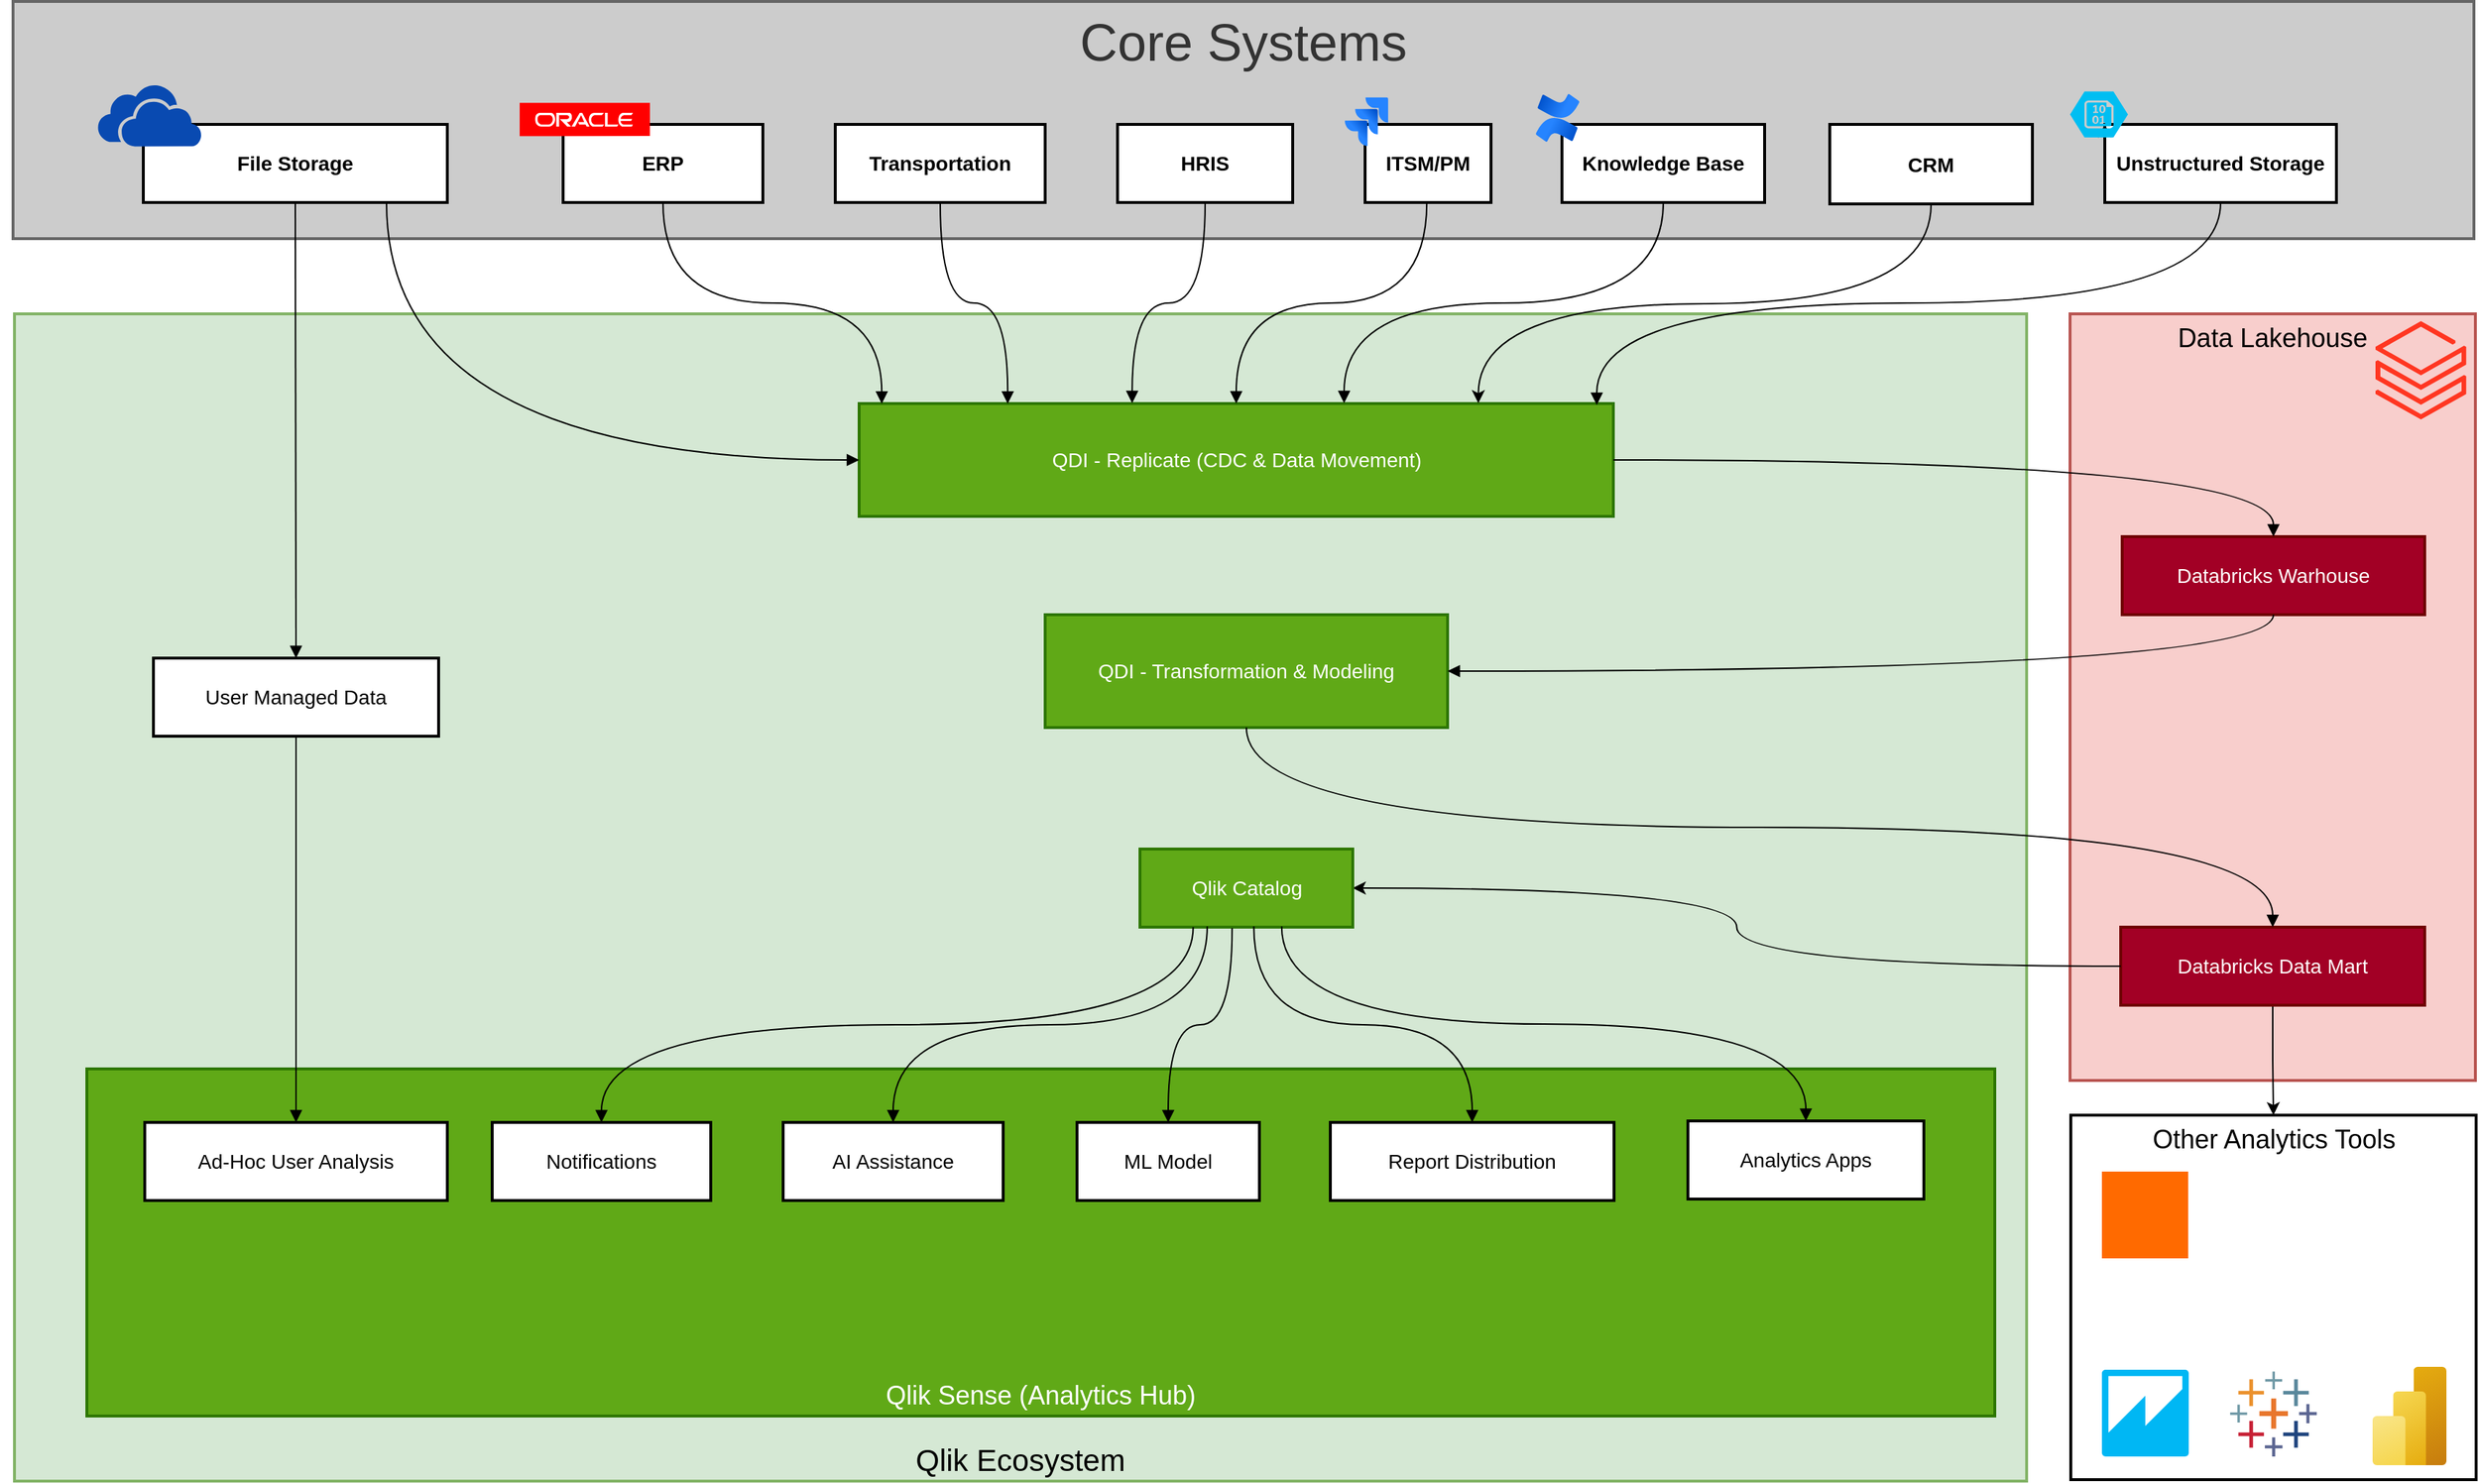 <mxfile version="26.0.10">
  <diagram name="Page-1" id="IRqg1y3KK20b3ARfhyLQ">
    <mxGraphModel dx="2209" dy="1131" grid="1" gridSize="10" guides="1" tooltips="1" connect="1" arrows="1" fold="1" page="1" pageScale="1" pageWidth="850" pageHeight="1100" math="0" shadow="0">
      <root>
        <mxCell id="0" />
        <mxCell id="1" parent="0" />
        <mxCell id="cmPMo5fRIV-NQNRW1Qi6-2" value="Qlik Ecosystem" style="whiteSpace=wrap;strokeWidth=2;align=center;verticalAlign=bottom;fontSize=21;fillColor=#d5e8d4;strokeColor=#82b366;" vertex="1" parent="1">
          <mxGeometry x="21" y="326" width="1390" height="807" as="geometry" />
        </mxCell>
        <mxCell id="cmPMo5fRIV-NQNRW1Qi6-3" value="Qlik Sense (Analytics Hub)" style="whiteSpace=wrap;strokeWidth=2;verticalAlign=bottom;fontSize=18;fillColor=#60a917;fontColor=#ffffff;strokeColor=#2D7600;" vertex="1" parent="1">
          <mxGeometry x="71" y="848" width="1318" height="240" as="geometry" />
        </mxCell>
        <mxCell id="cmPMo5fRIV-NQNRW1Qi6-4" value="Data Lakehouse" style="whiteSpace=wrap;strokeWidth=2;verticalAlign=top;fontSize=18;fillColor=#f8cecc;strokeColor=#b85450;" vertex="1" parent="1">
          <mxGeometry x="1441" y="326" width="280" height="530" as="geometry" />
        </mxCell>
        <mxCell id="cmPMo5fRIV-NQNRW1Qi6-5" value="Core Systems" style="whiteSpace=wrap;strokeWidth=2;verticalAlign=top;fontSize=36;fillColor=light-dark(#CCCCCC,#1A1A1A);strokeColor=#666666;fontColor=#333333;" vertex="1" parent="1">
          <mxGeometry x="20" y="110" width="1700" height="164" as="geometry" />
        </mxCell>
        <mxCell id="cmPMo5fRIV-NQNRW1Qi6-6" value="ERP" style="whiteSpace=wrap;strokeWidth=2;fontSize=14;fontStyle=1" vertex="1" parent="1">
          <mxGeometry x="400" y="195" width="138" height="54" as="geometry" />
        </mxCell>
        <mxCell id="cmPMo5fRIV-NQNRW1Qi6-7" value="Transportation" style="whiteSpace=wrap;strokeWidth=2;fontSize=14;fontStyle=1" vertex="1" parent="1">
          <mxGeometry x="588" y="195" width="145" height="54" as="geometry" />
        </mxCell>
        <mxCell id="cmPMo5fRIV-NQNRW1Qi6-8" value="HRIS" style="whiteSpace=wrap;strokeWidth=2;fontSize=14;fontStyle=1" vertex="1" parent="1">
          <mxGeometry x="783" y="195" width="121" height="54" as="geometry" />
        </mxCell>
        <mxCell id="cmPMo5fRIV-NQNRW1Qi6-9" value="ITSM/PM" style="whiteSpace=wrap;strokeWidth=2;fontSize=14;fontStyle=1" vertex="1" parent="1">
          <mxGeometry x="954" y="195" width="87" height="54" as="geometry" />
        </mxCell>
        <mxCell id="cmPMo5fRIV-NQNRW1Qi6-10" value="Knowledge Base" style="whiteSpace=wrap;strokeWidth=2;fontSize=14;fontStyle=1" vertex="1" parent="1">
          <mxGeometry x="1090" y="195" width="140" height="54" as="geometry" />
        </mxCell>
        <mxCell id="cmPMo5fRIV-NQNRW1Qi6-11" value="Unstructured Storage" style="whiteSpace=wrap;strokeWidth=2;fontSize=14;fontStyle=1" vertex="1" parent="1">
          <mxGeometry x="1465" y="195" width="160" height="54" as="geometry" />
        </mxCell>
        <mxCell id="cmPMo5fRIV-NQNRW1Qi6-13" value="Databricks Warhouse" style="whiteSpace=wrap;strokeWidth=2;fillColor=#a20025;fontColor=#ffffff;strokeColor=#6F0000;fontSize=14;" vertex="1" parent="1">
          <mxGeometry x="1477" y="480" width="209" height="54" as="geometry" />
        </mxCell>
        <mxCell id="cmPMo5fRIV-NQNRW1Qi6-60" style="edgeStyle=orthogonalEdgeStyle;rounded=0;orthogonalLoop=1;jettySize=auto;html=1;" edge="1" parent="1" source="cmPMo5fRIV-NQNRW1Qi6-14" target="cmPMo5fRIV-NQNRW1Qi6-57">
          <mxGeometry relative="1" as="geometry" />
        </mxCell>
        <mxCell id="cmPMo5fRIV-NQNRW1Qi6-14" value="Databricks Data Mart" style="whiteSpace=wrap;strokeWidth=2;fillColor=#a20025;fontColor=#ffffff;strokeColor=#6F0000;fontSize=14;" vertex="1" parent="1">
          <mxGeometry x="1476" y="750" width="210" height="54" as="geometry" />
        </mxCell>
        <mxCell id="cmPMo5fRIV-NQNRW1Qi6-15" value="QDI - Replicate (CDC &amp; Data Movement)" style="whiteSpace=wrap;strokeWidth=2;fillColor=#60a917;fontColor=#ffffff;strokeColor=#2D7600;fontSize=14;" vertex="1" parent="1">
          <mxGeometry x="604.5" y="388" width="521" height="78" as="geometry" />
        </mxCell>
        <mxCell id="cmPMo5fRIV-NQNRW1Qi6-45" style="edgeStyle=orthogonalEdgeStyle;rounded=0;orthogonalLoop=1;jettySize=auto;html=1;entryX=1;entryY=0.5;entryDx=0;entryDy=0;curved=1;exitX=0;exitY=0.5;exitDx=0;exitDy=0;" edge="1" parent="1" source="cmPMo5fRIV-NQNRW1Qi6-14" target="cmPMo5fRIV-NQNRW1Qi6-18">
          <mxGeometry relative="1" as="geometry" />
        </mxCell>
        <mxCell id="cmPMo5fRIV-NQNRW1Qi6-16" value="QDI - Transformation &amp; Modeling" style="whiteSpace=wrap;strokeWidth=2;fillColor=#60a917;fontColor=#ffffff;strokeColor=#2D7600;fontSize=14;" vertex="1" parent="1">
          <mxGeometry x="733" y="534" width="278" height="78" as="geometry" />
        </mxCell>
        <mxCell id="cmPMo5fRIV-NQNRW1Qi6-18" value="Qlik Catalog" style="whiteSpace=wrap;strokeWidth=2;fillColor=#60a917;fontColor=#ffffff;strokeColor=#2D7600;fontSize=14;" vertex="1" parent="1">
          <mxGeometry x="798.5" y="696" width="147" height="54" as="geometry" />
        </mxCell>
        <mxCell id="cmPMo5fRIV-NQNRW1Qi6-19" value="Analytics Apps" style="whiteSpace=wrap;strokeWidth=2;fontSize=14;" vertex="1" parent="1">
          <mxGeometry x="1177" y="884" width="163" height="54" as="geometry" />
        </mxCell>
        <mxCell id="cmPMo5fRIV-NQNRW1Qi6-20" value="Report Distribution" style="whiteSpace=wrap;strokeWidth=2;fontSize=14;" vertex="1" parent="1">
          <mxGeometry x="930" y="885" width="196" height="54" as="geometry" />
        </mxCell>
        <mxCell id="cmPMo5fRIV-NQNRW1Qi6-21" value="ML Model" style="whiteSpace=wrap;strokeWidth=2;fontSize=14;" vertex="1" parent="1">
          <mxGeometry x="755" y="885" width="126" height="54" as="geometry" />
        </mxCell>
        <mxCell id="cmPMo5fRIV-NQNRW1Qi6-22" value="AI Assistance" style="whiteSpace=wrap;strokeWidth=2;fontSize=14;" vertex="1" parent="1">
          <mxGeometry x="552" y="885" width="152" height="54" as="geometry" />
        </mxCell>
        <mxCell id="cmPMo5fRIV-NQNRW1Qi6-23" value="Notifications" style="whiteSpace=wrap;strokeWidth=2;fontSize=14;" vertex="1" parent="1">
          <mxGeometry x="351" y="885" width="151" height="54" as="geometry" />
        </mxCell>
        <mxCell id="cmPMo5fRIV-NQNRW1Qi6-25" value="" style="curved=1;startArrow=none;endArrow=block;exitX=0.5;exitY=1;rounded=0;edgeStyle=orthogonalEdgeStyle;entryX=0.03;entryY=0.002;entryDx=0;entryDy=0;entryPerimeter=0;" edge="1" parent="1" source="cmPMo5fRIV-NQNRW1Qi6-6" target="cmPMo5fRIV-NQNRW1Qi6-15">
          <mxGeometry relative="1" as="geometry">
            <mxPoint x="400" y="510" as="targetPoint" />
          </mxGeometry>
        </mxCell>
        <mxCell id="cmPMo5fRIV-NQNRW1Qi6-26" value="" style="curved=1;startArrow=none;endArrow=block;exitX=0.5;exitY=1;entryX=0.197;entryY=0.002;rounded=0;edgeStyle=orthogonalEdgeStyle;entryDx=0;entryDy=0;entryPerimeter=0;" edge="1" parent="1" source="cmPMo5fRIV-NQNRW1Qi6-7" target="cmPMo5fRIV-NQNRW1Qi6-15">
          <mxGeometry relative="1" as="geometry" />
        </mxCell>
        <mxCell id="cmPMo5fRIV-NQNRW1Qi6-27" value="" style="curved=1;startArrow=none;endArrow=block;exitX=0.5;exitY=1;rounded=0;edgeStyle=orthogonalEdgeStyle;entryX=0.362;entryY=-0.003;entryDx=0;entryDy=0;entryPerimeter=0;" edge="1" parent="1" source="cmPMo5fRIV-NQNRW1Qi6-8" target="cmPMo5fRIV-NQNRW1Qi6-15">
          <mxGeometry relative="1" as="geometry">
            <mxPoint x="479" y="506" as="targetPoint" />
          </mxGeometry>
        </mxCell>
        <mxCell id="cmPMo5fRIV-NQNRW1Qi6-28" value="" style="curved=1;startArrow=none;endArrow=block;exitX=0.49;exitY=1;rounded=0;edgeStyle=orthogonalEdgeStyle;entryX=0.5;entryY=0;entryDx=0;entryDy=0;" edge="1" parent="1" source="cmPMo5fRIV-NQNRW1Qi6-9" target="cmPMo5fRIV-NQNRW1Qi6-15">
          <mxGeometry relative="1" as="geometry">
            <mxPoint x="544" y="510" as="targetPoint" />
          </mxGeometry>
        </mxCell>
        <mxCell id="cmPMo5fRIV-NQNRW1Qi6-29" value="" style="curved=1;startArrow=none;endArrow=block;exitX=0.5;exitY=1;rounded=0;edgeStyle=orthogonalEdgeStyle;entryX=0.643;entryY=-0.003;entryDx=0;entryDy=0;entryPerimeter=0;" edge="1" parent="1" source="cmPMo5fRIV-NQNRW1Qi6-10" target="cmPMo5fRIV-NQNRW1Qi6-15">
          <mxGeometry relative="1" as="geometry">
            <mxPoint x="984" y="512" as="targetPoint" />
          </mxGeometry>
        </mxCell>
        <mxCell id="cmPMo5fRIV-NQNRW1Qi6-30" value="" style="curved=1;startArrow=none;endArrow=block;exitX=0.5;exitY=1;rounded=0;edgeStyle=orthogonalEdgeStyle;entryX=0.978;entryY=0.012;entryDx=0;entryDy=0;entryPerimeter=0;" edge="1" parent="1" source="cmPMo5fRIV-NQNRW1Qi6-11" target="cmPMo5fRIV-NQNRW1Qi6-15">
          <mxGeometry relative="1" as="geometry">
            <mxPoint x="1080" y="510" as="targetPoint" />
          </mxGeometry>
        </mxCell>
        <mxCell id="cmPMo5fRIV-NQNRW1Qi6-34" value="" style="curved=1;startArrow=none;endArrow=block;entryX=0.5;entryY=0;rounded=0;exitX=1;exitY=0.5;exitDx=0;exitDy=0;edgeStyle=orthogonalEdgeStyle;entryDx=0;entryDy=0;" edge="1" parent="1" source="cmPMo5fRIV-NQNRW1Qi6-15" target="cmPMo5fRIV-NQNRW1Qi6-13">
          <mxGeometry relative="1" as="geometry" />
        </mxCell>
        <mxCell id="cmPMo5fRIV-NQNRW1Qi6-36" value="" style="curved=1;startArrow=none;endArrow=block;exitX=0.5;exitY=1;entryX=0.5;entryY=0;rounded=0;edgeStyle=orthogonalEdgeStyle;entryDx=0;entryDy=0;" edge="1" parent="1" source="cmPMo5fRIV-NQNRW1Qi6-16" target="cmPMo5fRIV-NQNRW1Qi6-14">
          <mxGeometry relative="1" as="geometry" />
        </mxCell>
        <mxCell id="cmPMo5fRIV-NQNRW1Qi6-39" value="" style="curved=1;startArrow=none;endArrow=block;exitX=0.666;exitY=0.99;entryX=0.5;entryY=0;rounded=0;edgeStyle=orthogonalEdgeStyle;exitDx=0;exitDy=0;exitPerimeter=0;" edge="1" parent="1" source="cmPMo5fRIV-NQNRW1Qi6-18" target="cmPMo5fRIV-NQNRW1Qi6-19">
          <mxGeometry relative="1" as="geometry" />
        </mxCell>
        <mxCell id="cmPMo5fRIV-NQNRW1Qi6-40" value="" style="curved=1;startArrow=none;endArrow=block;entryX=0.5;entryY=0;rounded=0;edgeStyle=orthogonalEdgeStyle;exitX=0.535;exitY=0.99;exitDx=0;exitDy=0;exitPerimeter=0;" edge="1" parent="1" source="cmPMo5fRIV-NQNRW1Qi6-18" target="cmPMo5fRIV-NQNRW1Qi6-20">
          <mxGeometry relative="1" as="geometry">
            <mxPoint x="721" y="703" as="sourcePoint" />
          </mxGeometry>
        </mxCell>
        <mxCell id="cmPMo5fRIV-NQNRW1Qi6-41" value="" style="curved=1;startArrow=none;endArrow=block;exitX=0.433;exitY=1.012;entryX=0.5;entryY=0;rounded=0;edgeStyle=orthogonalEdgeStyle;exitDx=0;exitDy=0;exitPerimeter=0;" edge="1" parent="1" source="cmPMo5fRIV-NQNRW1Qi6-18" target="cmPMo5fRIV-NQNRW1Qi6-21">
          <mxGeometry relative="1" as="geometry" />
        </mxCell>
        <mxCell id="cmPMo5fRIV-NQNRW1Qi6-42" value="" style="curved=1;startArrow=none;endArrow=block;exitX=0.316;exitY=0.99;entryX=0.5;entryY=0;rounded=0;edgeStyle=orthogonalEdgeStyle;exitDx=0;exitDy=0;exitPerimeter=0;" edge="1" parent="1" source="cmPMo5fRIV-NQNRW1Qi6-18" target="cmPMo5fRIV-NQNRW1Qi6-22">
          <mxGeometry relative="1" as="geometry" />
        </mxCell>
        <mxCell id="cmPMo5fRIV-NQNRW1Qi6-43" value="" style="curved=1;startArrow=none;endArrow=block;exitX=0.25;exitY=1;entryX=0.5;entryY=0;rounded=0;edgeStyle=orthogonalEdgeStyle;exitDx=0;exitDy=0;" edge="1" parent="1" source="cmPMo5fRIV-NQNRW1Qi6-18" target="cmPMo5fRIV-NQNRW1Qi6-23">
          <mxGeometry relative="1" as="geometry" />
        </mxCell>
        <mxCell id="cmPMo5fRIV-NQNRW1Qi6-51" value="File Storage" style="whiteSpace=wrap;strokeWidth=2;fontSize=14;fontStyle=1" vertex="1" parent="1">
          <mxGeometry x="110" y="195" width="210" height="54" as="geometry" />
        </mxCell>
        <mxCell id="cmPMo5fRIV-NQNRW1Qi6-52" value="User Managed Data" style="whiteSpace=wrap;strokeWidth=2;fontSize=14;" vertex="1" parent="1">
          <mxGeometry x="117" y="564" width="197" height="54" as="geometry" />
        </mxCell>
        <mxCell id="cmPMo5fRIV-NQNRW1Qi6-53" value="Ad-Hoc User Analysis" style="whiteSpace=wrap;strokeWidth=2;fontSize=14;" vertex="1" parent="1">
          <mxGeometry x="111" y="885" width="209" height="54" as="geometry" />
        </mxCell>
        <mxCell id="cmPMo5fRIV-NQNRW1Qi6-54" value="" style="curved=1;startArrow=none;endArrow=block;exitX=0.8;exitY=1;rounded=0;edgeStyle=orthogonalEdgeStyle;entryX=0;entryY=0.5;entryDx=0;entryDy=0;" edge="1" parent="1" source="cmPMo5fRIV-NQNRW1Qi6-51" target="cmPMo5fRIV-NQNRW1Qi6-15">
          <mxGeometry relative="1" as="geometry">
            <mxPoint x="100" y="420" as="targetPoint" />
          </mxGeometry>
        </mxCell>
        <mxCell id="cmPMo5fRIV-NQNRW1Qi6-55" value="" style="curved=1;startArrow=none;endArrow=block;exitX=0.5;exitY=1;entryX=0.5;entryY=0;rounded=0;edgeStyle=orthogonalEdgeStyle;" edge="1" parent="1" source="cmPMo5fRIV-NQNRW1Qi6-51" target="cmPMo5fRIV-NQNRW1Qi6-52">
          <mxGeometry relative="1" as="geometry" />
        </mxCell>
        <mxCell id="cmPMo5fRIV-NQNRW1Qi6-56" value="" style="startArrow=none;endArrow=block;exitX=0.5;exitY=1;entryX=0.5;entryY=0;rounded=0;edgeStyle=orthogonalEdgeStyle;curved=1;exitDx=0;exitDy=0;" edge="1" parent="1" source="cmPMo5fRIV-NQNRW1Qi6-52" target="cmPMo5fRIV-NQNRW1Qi6-53">
          <mxGeometry relative="1" as="geometry" />
        </mxCell>
        <mxCell id="cmPMo5fRIV-NQNRW1Qi6-57" value="Other Analytics Tools" style="whiteSpace=wrap;strokeWidth=2;verticalAlign=top;fontSize=18;" vertex="1" parent="1">
          <mxGeometry x="1441.5" y="880" width="280" height="252" as="geometry" />
        </mxCell>
        <mxCell id="cmPMo5fRIV-NQNRW1Qi6-59" value="" style="curved=1;startArrow=none;endArrow=block;exitX=0.5;exitY=1;entryX=1;entryY=0.5;rounded=0;edgeStyle=orthogonalEdgeStyle;entryDx=0;entryDy=0;" edge="1" parent="1" source="cmPMo5fRIV-NQNRW1Qi6-13" target="cmPMo5fRIV-NQNRW1Qi6-16">
          <mxGeometry relative="1" as="geometry">
            <mxPoint x="1582" y="436" as="sourcePoint" />
            <mxPoint x="1573.8" y="527" as="targetPoint" />
          </mxGeometry>
        </mxCell>
        <mxCell id="cmPMo5fRIV-NQNRW1Qi6-61" value="" style="outlineConnect=0;dashed=0;verticalLabelPosition=bottom;verticalAlign=top;align=center;html=1;shape=mxgraph.aws3.quicksight;fillColor=#00B7F4;gradientColor=none;" vertex="1" parent="1">
          <mxGeometry x="1463" y="1056" width="60" height="60" as="geometry" />
        </mxCell>
        <mxCell id="cmPMo5fRIV-NQNRW1Qi6-62" value="" style="image;aspect=fixed;html=1;points=[];align=center;fontSize=12;image=img/lib/azure2/analytics/Power_BI_Embedded.svg;" vertex="1" parent="1">
          <mxGeometry x="1650" y="1054" width="51" height="68" as="geometry" />
        </mxCell>
        <mxCell id="cmPMo5fRIV-NQNRW1Qi6-64" value="CRM" style="whiteSpace=wrap;strokeWidth=2;fontSize=14;fontStyle=1" vertex="1" parent="1">
          <mxGeometry x="1275" y="195" width="140" height="55" as="geometry" />
        </mxCell>
        <mxCell id="cmPMo5fRIV-NQNRW1Qi6-65" style="edgeStyle=orthogonalEdgeStyle;rounded=0;orthogonalLoop=1;jettySize=auto;html=1;entryX=0.821;entryY=-0.003;entryDx=0;entryDy=0;entryPerimeter=0;curved=1;exitX=0.5;exitY=1;exitDx=0;exitDy=0;" edge="1" parent="1" source="cmPMo5fRIV-NQNRW1Qi6-64" target="cmPMo5fRIV-NQNRW1Qi6-15">
          <mxGeometry relative="1" as="geometry" />
        </mxCell>
        <mxCell id="cmPMo5fRIV-NQNRW1Qi6-66" value="" style="image;aspect=fixed;html=1;points=[];align=center;fontSize=12;image=img/lib/azure2/analytics/Azure_Databricks.svg;" vertex="1" parent="1">
          <mxGeometry x="1652" y="331" width="62.8" height="68" as="geometry" />
        </mxCell>
        <mxCell id="cmPMo5fRIV-NQNRW1Qi6-67" value="" style="points=[];aspect=fixed;html=1;align=center;shadow=0;dashed=0;fillColor=#FF6A00;strokeColor=none;shape=mxgraph.alibaba_cloud.quickbi;" vertex="1" parent="1">
          <mxGeometry x="1463" y="919" width="59.63" height="60" as="geometry" />
        </mxCell>
        <mxCell id="cmPMo5fRIV-NQNRW1Qi6-68" value="" style="verticalLabelPosition=bottom;aspect=fixed;html=1;shape=mxgraph.salesforce.analytics;" vertex="1" parent="1">
          <mxGeometry x="1551.5" y="1057.2" width="60" height="58.8" as="geometry" />
        </mxCell>
        <mxCell id="cmPMo5fRIV-NQNRW1Qi6-69" value="" style="shape=image;html=1;verticalAlign=top;verticalLabelPosition=bottom;labelBackgroundColor=#ffffff;imageAspect=0;aspect=fixed;image=https://cdn3.iconfinder.com/data/icons/document-icons-2/30/647708-excel-128.png" vertex="1" parent="1">
          <mxGeometry x="1640" y="920" width="59" height="59" as="geometry" />
        </mxCell>
        <mxCell id="cmPMo5fRIV-NQNRW1Qi6-70" value="" style="shape=image;verticalLabelPosition=bottom;labelBackgroundColor=default;verticalAlign=top;aspect=fixed;imageAspect=0;image=https://upload.wikimedia.org/wikipedia/commons/0/0a/Qlik_Logo_No_Trademark_2_Color_Positive_RGB.png;" vertex="1" parent="1">
          <mxGeometry x="11" y="326" width="208.69" height="116" as="geometry" />
        </mxCell>
        <mxCell id="cmPMo5fRIV-NQNRW1Qi6-71" value="" style="dashed=0;outlineConnect=0;html=1;align=center;labelPosition=center;verticalLabelPosition=bottom;verticalAlign=top;shape=mxgraph.weblogos.onedrive;fillColor=#094AB1;strokeColor=none" vertex="1" parent="1">
          <mxGeometry x="78.75" y="167" width="71.2" height="43.2" as="geometry" />
        </mxCell>
        <mxCell id="cmPMo5fRIV-NQNRW1Qi6-72" value="" style="dashed=0;outlineConnect=0;html=1;align=center;labelPosition=center;verticalLabelPosition=bottom;verticalAlign=top;shape=mxgraph.weblogos.oracle;fillColor=#FF0000;strokeColor=none" vertex="1" parent="1">
          <mxGeometry x="370" y="180.1" width="90" height="23" as="geometry" />
        </mxCell>
        <mxCell id="cmPMo5fRIV-NQNRW1Qi6-73" value="" style="image;html=1;image=img/lib/atlassian/Jira_Logo.svg;" vertex="1" parent="1">
          <mxGeometry x="940" y="176.2" width="30" height="33.8" as="geometry" />
        </mxCell>
        <mxCell id="cmPMo5fRIV-NQNRW1Qi6-74" value="" style="image;html=1;image=img/lib/atlassian/Confluence_Logo.svg;" vertex="1" parent="1">
          <mxGeometry x="1072" y="174" width="30" height="33" as="geometry" />
        </mxCell>
        <mxCell id="cmPMo5fRIV-NQNRW1Qi6-76" style="edgeStyle=orthogonalEdgeStyle;rounded=0;orthogonalLoop=1;jettySize=auto;html=1;exitX=0;exitY=0.25;exitDx=0;exitDy=0;entryX=0;entryY=0;entryDx=0;entryDy=0;" edge="1" parent="1" source="cmPMo5fRIV-NQNRW1Qi6-11" target="cmPMo5fRIV-NQNRW1Qi6-11">
          <mxGeometry relative="1" as="geometry" />
        </mxCell>
        <mxCell id="cmPMo5fRIV-NQNRW1Qi6-75" value="" style="verticalLabelPosition=bottom;html=1;verticalAlign=top;align=center;strokeColor=none;fillColor=#00BEF2;shape=mxgraph.azure.storage_blob;" vertex="1" parent="1">
          <mxGeometry x="1441" y="172.2" width="40" height="31.8" as="geometry" />
        </mxCell>
        <mxCell id="cmPMo5fRIV-NQNRW1Qi6-77" value="" style="shape=image;verticalLabelPosition=bottom;labelBackgroundColor=default;verticalAlign=top;aspect=fixed;imageAspect=0;image=https://plantensive.com/wp-content/uploads/2020/10/Blue_Yonder_logo_lg.png;" vertex="1" parent="1">
          <mxGeometry x="538" y="170" width="132.07" height="35" as="geometry" />
        </mxCell>
        <mxCell id="cmPMo5fRIV-NQNRW1Qi6-79" value="" style="shape=image;verticalLabelPosition=bottom;labelBackgroundColor=default;verticalAlign=top;aspect=fixed;imageAspect=0;image=https://logos-world.net/wp-content/uploads/2021/03/Workday-Emblem.png;" vertex="1" parent="1">
          <mxGeometry x="750" y="165.6" width="66.67" height="37.5" as="geometry" />
        </mxCell>
        <mxCell id="cmPMo5fRIV-NQNRW1Qi6-80" value="" style="shape=image;verticalLabelPosition=bottom;labelBackgroundColor=default;verticalAlign=top;aspect=fixed;imageAspect=0;image=https://upload.wikimedia.org/wikipedia/commons/thumb/f/f9/Salesforce.com_logo.svg/1280px-Salesforce.com_logo.svg.png;" vertex="1" parent="1">
          <mxGeometry x="1252" y="174.6" width="45.43" height="31.8" as="geometry" />
        </mxCell>
        <mxCell id="cmPMo5fRIV-NQNRW1Qi6-83" value="" style="shape=image;verticalLabelPosition=bottom;labelBackgroundColor=default;verticalAlign=top;aspect=fixed;imageAspect=0;image=https://www.domo.com/assets/images/logo@2x.png;" vertex="1" parent="1">
          <mxGeometry x="1510.63" y="984" width="60" height="60" as="geometry" />
        </mxCell>
        <mxCell id="cmPMo5fRIV-NQNRW1Qi6-84" value="" style="shape=image;verticalLabelPosition=bottom;labelBackgroundColor=default;verticalAlign=top;aspect=fixed;imageAspect=0;image=https://cdn.prod.website-files.com/650210ed9ca5eb6ab998e918/6556e26170c912a737d19aa9_sigma.png;" vertex="1" parent="1">
          <mxGeometry x="1551.5" y="920" width="69.7" height="60" as="geometry" />
        </mxCell>
        <mxCell id="cmPMo5fRIV-NQNRW1Qi6-85" value="" style="shape=image;verticalLabelPosition=bottom;labelBackgroundColor=default;verticalAlign=top;aspect=fixed;imageAspect=0;image=https://pub-mediabox-storage.rxweb-prd.com/exhibitor/logo/exh-d63b0091-fdfc-465a-a1bb-c26edc6ca2fc/desktop-large/f86084f2-cacc-493d-a529-9676d9932ab1.png;" vertex="1" parent="1">
          <mxGeometry x="1582.63" y="974" width="80" height="80" as="geometry" />
        </mxCell>
      </root>
    </mxGraphModel>
  </diagram>
</mxfile>
